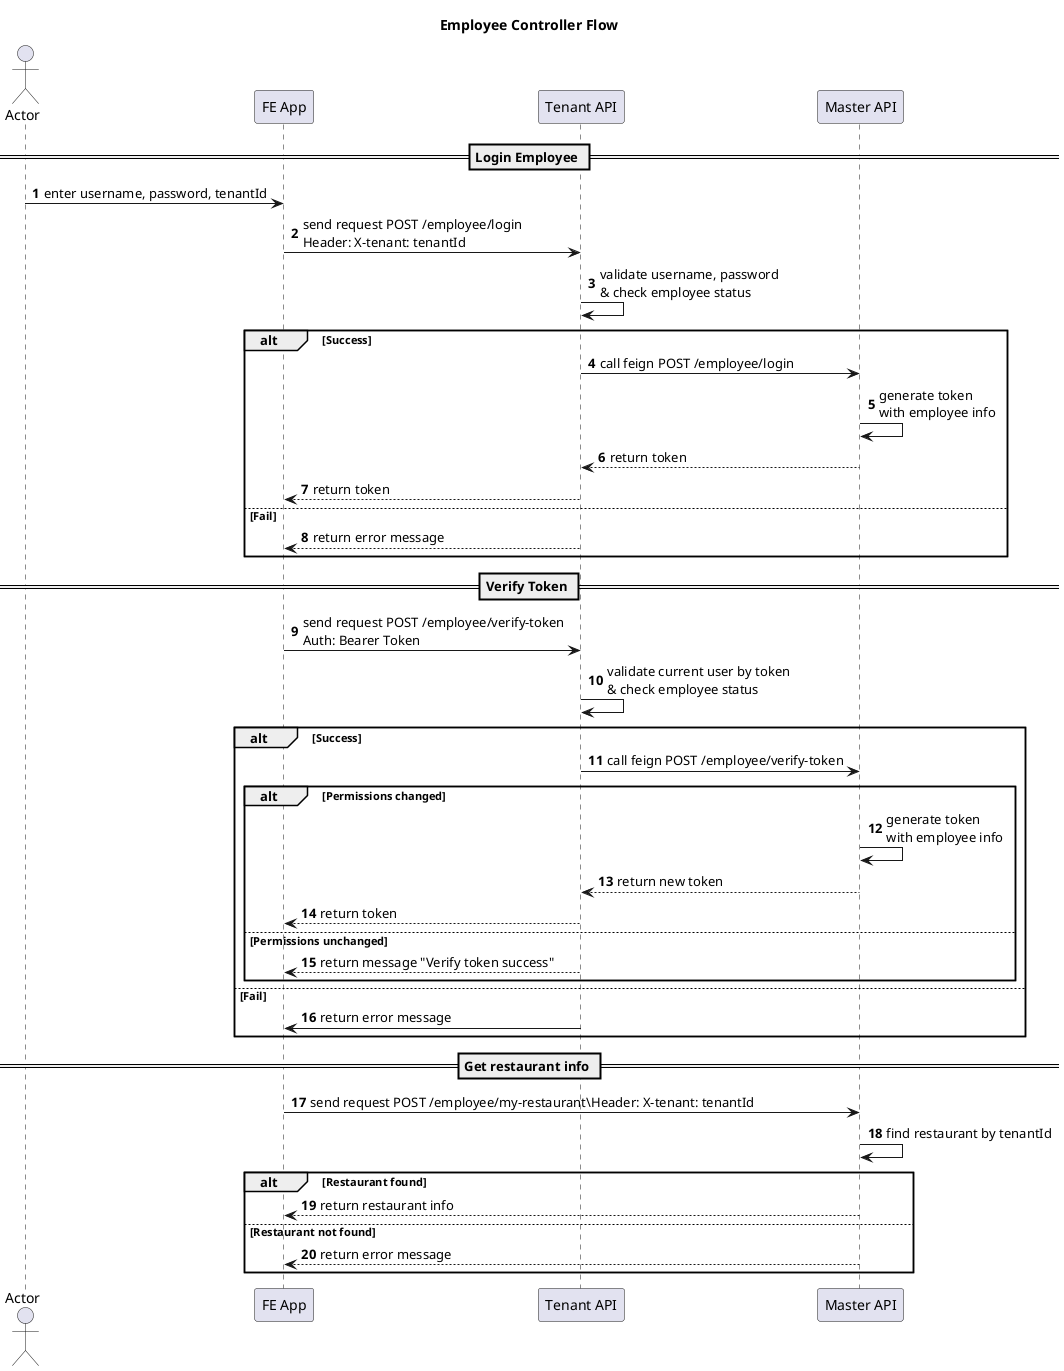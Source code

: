 @startuml SQ
autonumber
title Employee Controller Flow
actor "Actor" as actor
participant "FE App" as app
participant "Tenant API" as tenant
participant "Master API" as master
== Login Employee ==
actor -> app: enter username, password, tenantId
app -> tenant: send request POST /employee/login\nHeader: X-tenant: tenantId
tenant -> tenant: validate username, password\n& check employee status
alt Success
    tenant -> master: call feign POST /employee/login
    master -> master: generate token\nwith employee info
    master --> tenant: return token
    tenant --> app: return token
else Fail
    tenant --> app: return error message
end
== Verify Token ==
app -> tenant: send request POST /employee/verify-token\nAuth: Bearer Token
tenant -> tenant: validate current user by token\n& check employee status
alt Success
    tenant -> master: call feign POST /employee/verify-token
    alt Permissions changed
        master -> master: generate token\nwith employee info
        master --> tenant: return new token
        tenant --> app: return token
    else Permissions unchanged
        tenant --> app: return message "Verify token success"
    end
else Fail
    tenant -> app: return error message
end
== Get restaurant info ==
app -> master: send request POST /employee/my-restaurant\Header: X-tenant: tenantId
master -> master: find restaurant by tenantId
alt Restaurant found
    master --> app: return restaurant info
else Restaurant not found
    master --> app: return error message
end
@enduml